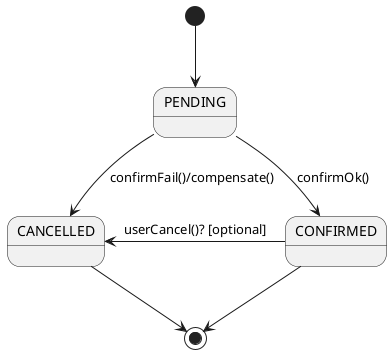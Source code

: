 @startuml
[*] --> PENDING
PENDING --> CONFIRMED : confirmOk()
PENDING --> CANCELLED : confirmFail()/compensate()
CONFIRMED --left> CANCELLED : userCancel()? [optional]
CONFIRMED --> [*]
CANCELLED --> [*]
@enduml
